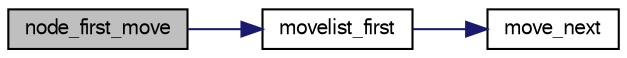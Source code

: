 digraph "node_first_move"
{
 // LATEX_PDF_SIZE
  bgcolor="transparent";
  edge [fontname="FreeSans",fontsize="10",labelfontname="FreeSans",labelfontsize="10"];
  node [fontname="FreeSans",fontsize="10",shape=record];
  rankdir="LR";
  Node1 [label="node_first_move",height=0.2,width=0.4,color="black", fillcolor="grey75", style="filled", fontcolor="black",tooltip="Get the first move of the move list."];
  Node1 -> Node2 [color="midnightblue",fontsize="10",style="solid",fontname="FreeSans"];
  Node2 [label="movelist_first",height=0.2,width=0.4,color="black",URL="$move_8c.html#a344c538364b7077c15a57c8ec0c4a947",tooltip="Return the first move of the list."];
  Node2 -> Node3 [color="midnightblue",fontsize="10",style="solid",fontname="FreeSans"];
  Node3 [label="move_next",height=0.2,width=0.4,color="black",URL="$move_8c.html#a70f7e30cf2aa1dffdcde82ad10badab4",tooltip="Return the next move from the list."];
}
